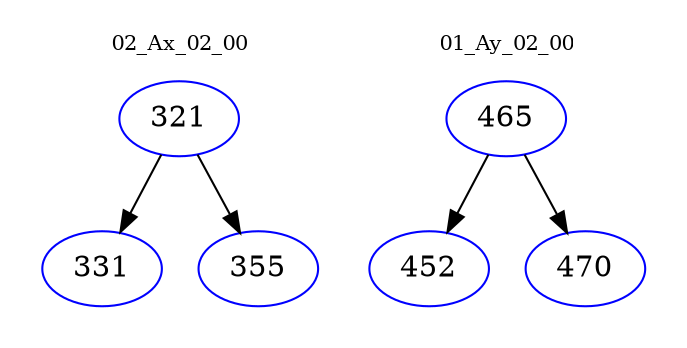 digraph{
subgraph cluster_0 {
color = white
label = "02_Ax_02_00";
fontsize=10;
T0_321 [label="321", color="blue"]
T0_321 -> T0_331 [color="black"]
T0_331 [label="331", color="blue"]
T0_321 -> T0_355 [color="black"]
T0_355 [label="355", color="blue"]
}
subgraph cluster_1 {
color = white
label = "01_Ay_02_00";
fontsize=10;
T1_465 [label="465", color="blue"]
T1_465 -> T1_452 [color="black"]
T1_452 [label="452", color="blue"]
T1_465 -> T1_470 [color="black"]
T1_470 [label="470", color="blue"]
}
}
